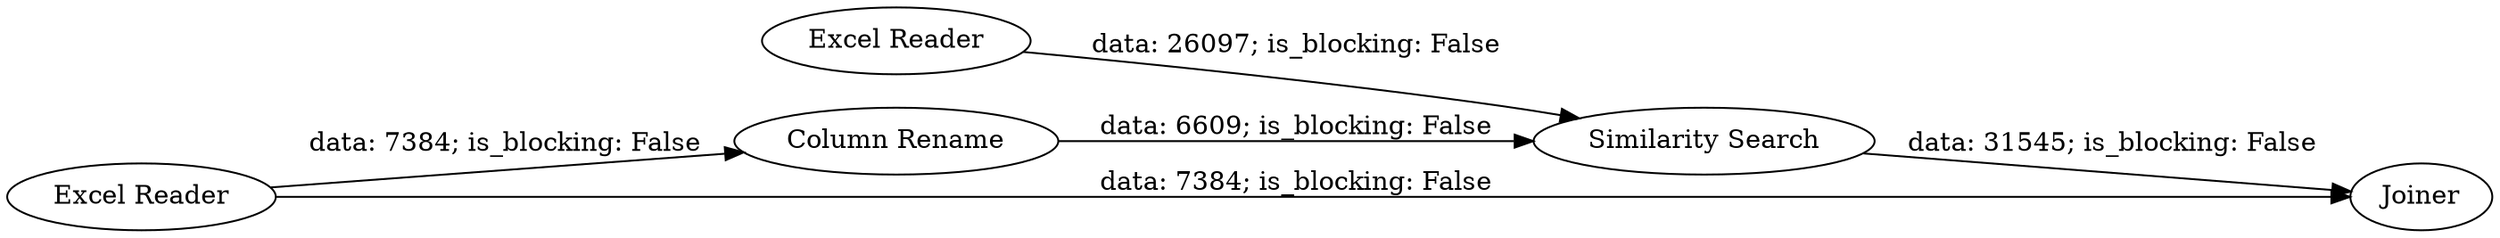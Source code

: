 digraph {
	"2160136679532088727_1" [label="Excel Reader"]
	"2160136679532088727_4" [label="Column Rename"]
	"2160136679532088727_5" [label=Joiner]
	"2160136679532088727_3" [label="Similarity Search"]
	"2160136679532088727_2" [label="Excel Reader"]
	"2160136679532088727_2" -> "2160136679532088727_4" [label="data: 7384; is_blocking: False"]
	"2160136679532088727_4" -> "2160136679532088727_3" [label="data: 6609; is_blocking: False"]
	"2160136679532088727_2" -> "2160136679532088727_5" [label="data: 7384; is_blocking: False"]
	"2160136679532088727_1" -> "2160136679532088727_3" [label="data: 26097; is_blocking: False"]
	"2160136679532088727_3" -> "2160136679532088727_5" [label="data: 31545; is_blocking: False"]
	rankdir=LR
}
